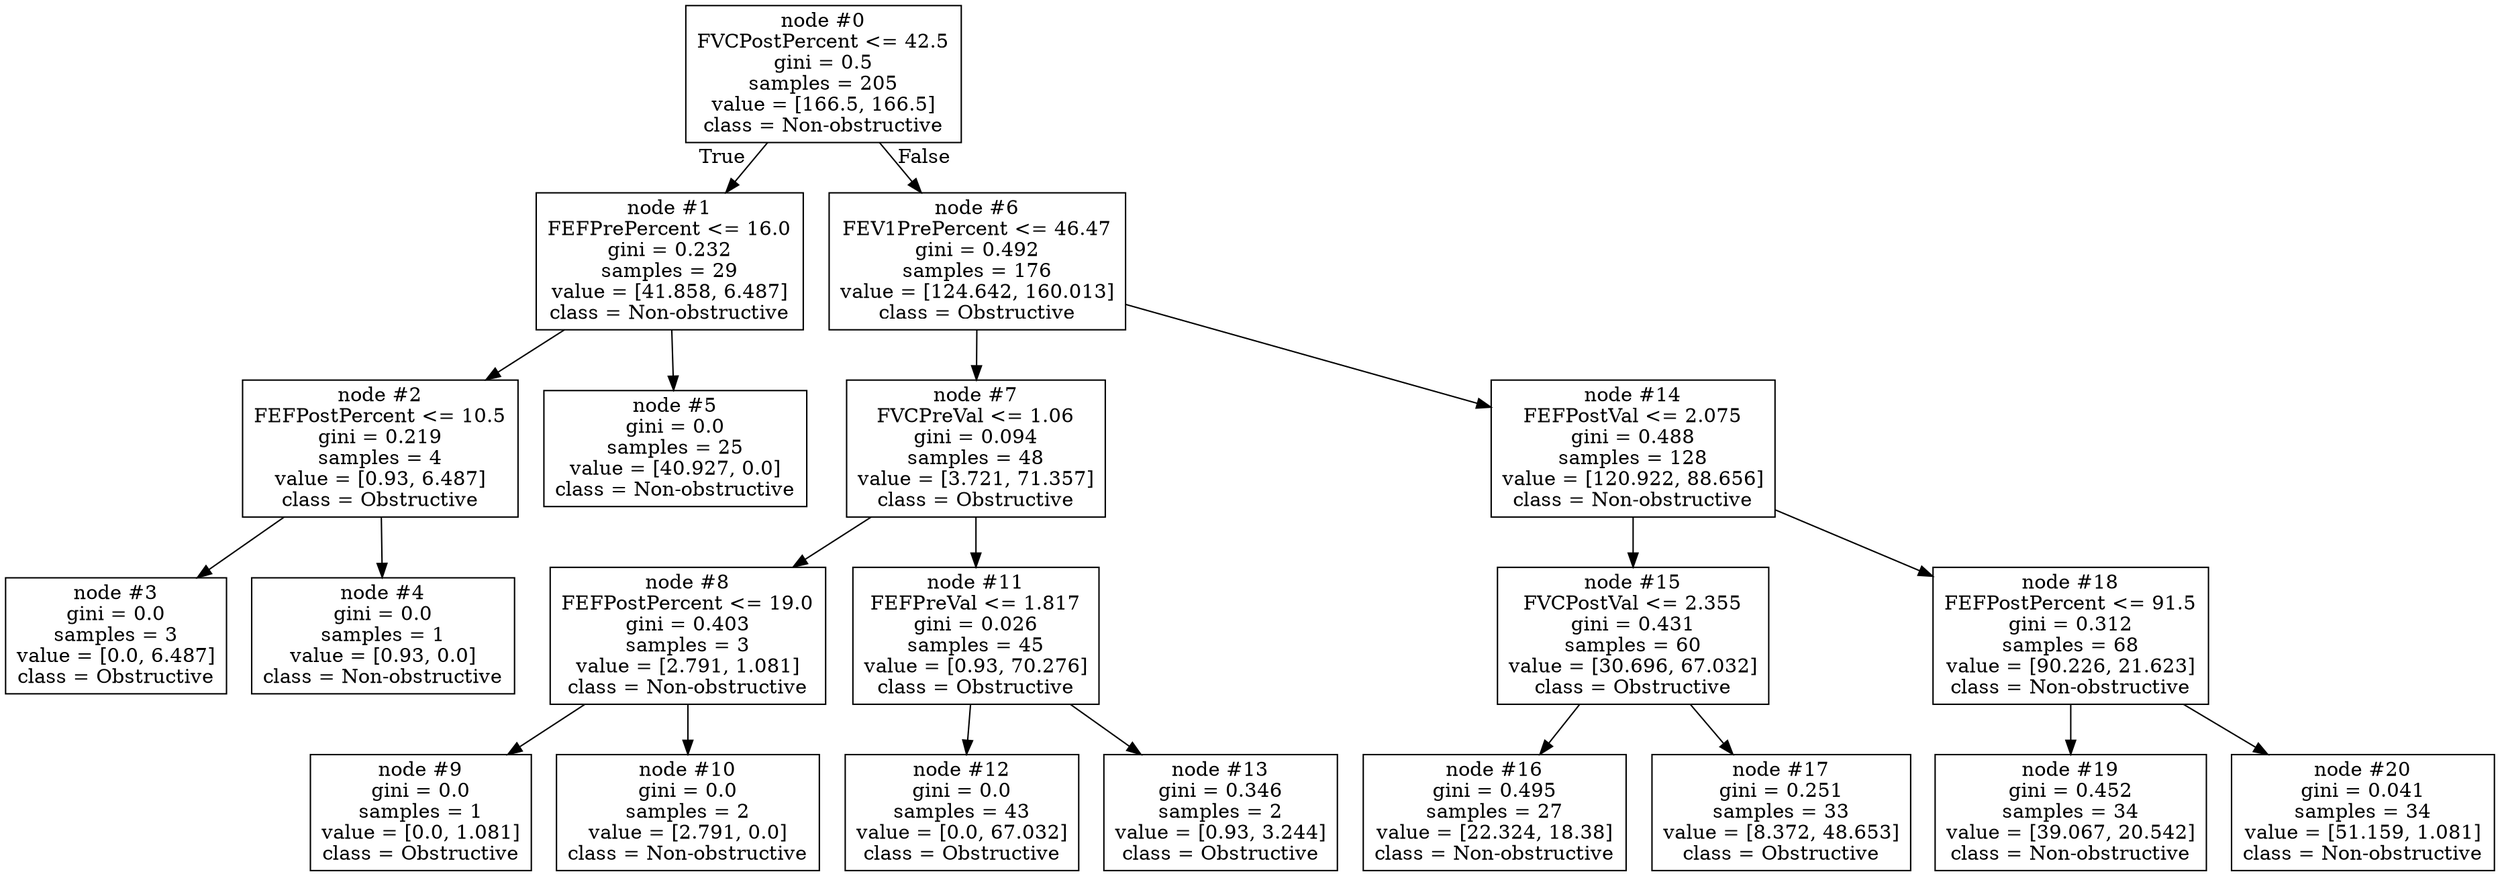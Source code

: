 digraph Tree {
node [shape=box] ;
0 [label="node #0\nFVCPostPercent <= 42.5\ngini = 0.5\nsamples = 205\nvalue = [166.5, 166.5]\nclass = Non-obstructive"] ;
1 [label="node #1\nFEFPrePercent <= 16.0\ngini = 0.232\nsamples = 29\nvalue = [41.858, 6.487]\nclass = Non-obstructive"] ;
0 -> 1 [labeldistance=2.5, labelangle=45, headlabel="True"] ;
2 [label="node #2\nFEFPostPercent <= 10.5\ngini = 0.219\nsamples = 4\nvalue = [0.93, 6.487]\nclass = Obstructive"] ;
1 -> 2 ;
3 [label="node #3\ngini = 0.0\nsamples = 3\nvalue = [0.0, 6.487]\nclass = Obstructive"] ;
2 -> 3 ;
4 [label="node #4\ngini = 0.0\nsamples = 1\nvalue = [0.93, 0.0]\nclass = Non-obstructive"] ;
2 -> 4 ;
5 [label="node #5\ngini = 0.0\nsamples = 25\nvalue = [40.927, 0.0]\nclass = Non-obstructive"] ;
1 -> 5 ;
6 [label="node #6\nFEV1PrePercent <= 46.47\ngini = 0.492\nsamples = 176\nvalue = [124.642, 160.013]\nclass = Obstructive"] ;
0 -> 6 [labeldistance=2.5, labelangle=-45, headlabel="False"] ;
7 [label="node #7\nFVCPreVal <= 1.06\ngini = 0.094\nsamples = 48\nvalue = [3.721, 71.357]\nclass = Obstructive"] ;
6 -> 7 ;
8 [label="node #8\nFEFPostPercent <= 19.0\ngini = 0.403\nsamples = 3\nvalue = [2.791, 1.081]\nclass = Non-obstructive"] ;
7 -> 8 ;
9 [label="node #9\ngini = 0.0\nsamples = 1\nvalue = [0.0, 1.081]\nclass = Obstructive"] ;
8 -> 9 ;
10 [label="node #10\ngini = 0.0\nsamples = 2\nvalue = [2.791, 0.0]\nclass = Non-obstructive"] ;
8 -> 10 ;
11 [label="node #11\nFEFPreVal <= 1.817\ngini = 0.026\nsamples = 45\nvalue = [0.93, 70.276]\nclass = Obstructive"] ;
7 -> 11 ;
12 [label="node #12\ngini = 0.0\nsamples = 43\nvalue = [0.0, 67.032]\nclass = Obstructive"] ;
11 -> 12 ;
13 [label="node #13\ngini = 0.346\nsamples = 2\nvalue = [0.93, 3.244]\nclass = Obstructive"] ;
11 -> 13 ;
14 [label="node #14\nFEFPostVal <= 2.075\ngini = 0.488\nsamples = 128\nvalue = [120.922, 88.656]\nclass = Non-obstructive"] ;
6 -> 14 ;
15 [label="node #15\nFVCPostVal <= 2.355\ngini = 0.431\nsamples = 60\nvalue = [30.696, 67.032]\nclass = Obstructive"] ;
14 -> 15 ;
16 [label="node #16\ngini = 0.495\nsamples = 27\nvalue = [22.324, 18.38]\nclass = Non-obstructive"] ;
15 -> 16 ;
17 [label="node #17\ngini = 0.251\nsamples = 33\nvalue = [8.372, 48.653]\nclass = Obstructive"] ;
15 -> 17 ;
18 [label="node #18\nFEFPostPercent <= 91.5\ngini = 0.312\nsamples = 68\nvalue = [90.226, 21.623]\nclass = Non-obstructive"] ;
14 -> 18 ;
19 [label="node #19\ngini = 0.452\nsamples = 34\nvalue = [39.067, 20.542]\nclass = Non-obstructive"] ;
18 -> 19 ;
20 [label="node #20\ngini = 0.041\nsamples = 34\nvalue = [51.159, 1.081]\nclass = Non-obstructive"] ;
18 -> 20 ;
}